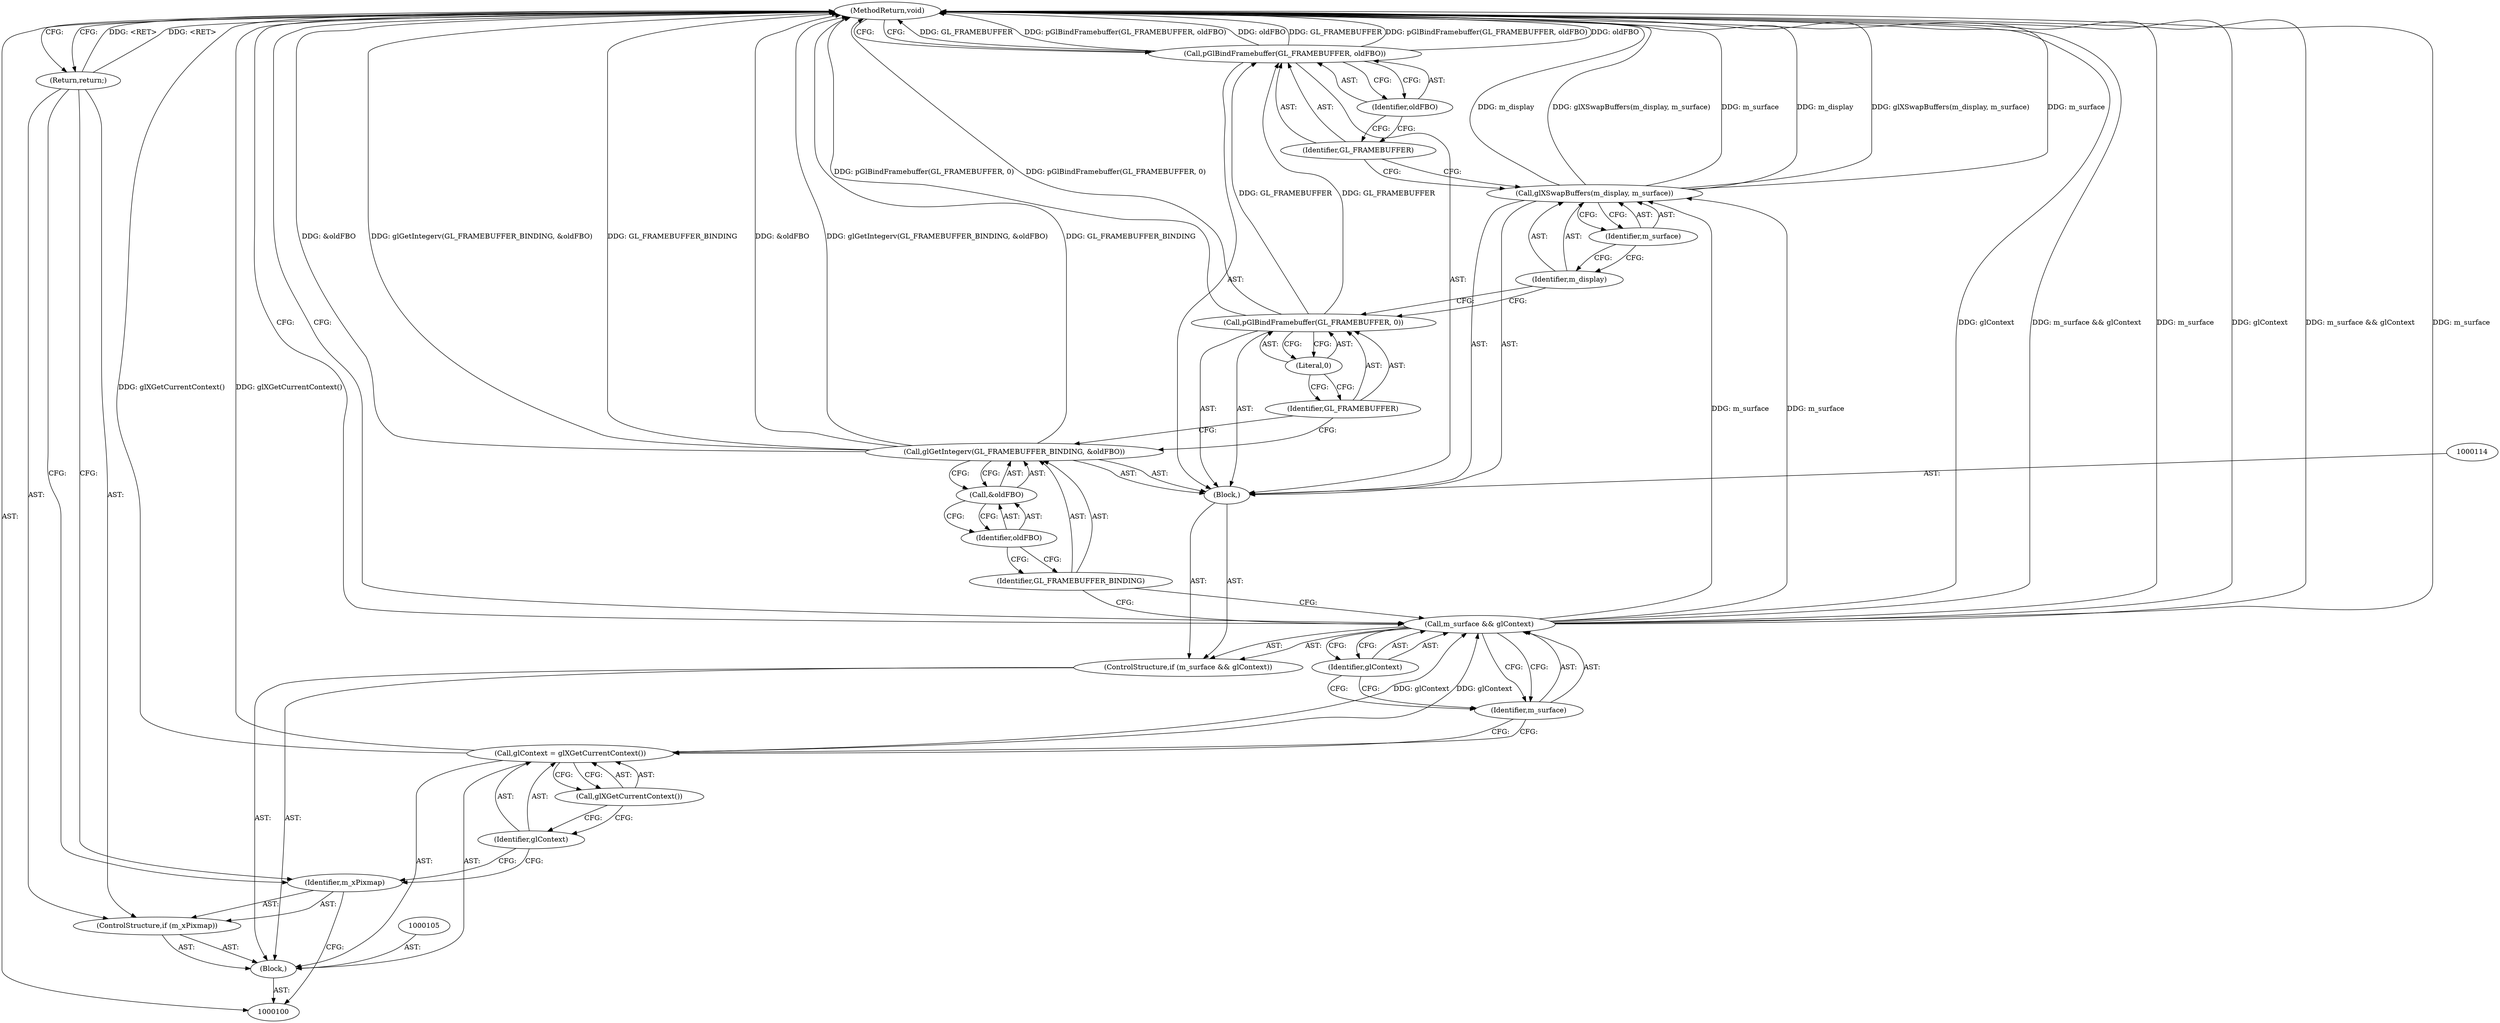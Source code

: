 digraph "0_Chrome_4da7eefcaad044a6f919947a2a0e3d4fed87834c_6" {
"1000128" [label="(MethodReturn,void)"];
"1000115" [label="(Call,glGetIntegerv(GL_FRAMEBUFFER_BINDING, &oldFBO))"];
"1000116" [label="(Identifier,GL_FRAMEBUFFER_BINDING)"];
"1000117" [label="(Call,&oldFBO)"];
"1000118" [label="(Identifier,oldFBO)"];
"1000119" [label="(Call,pGlBindFramebuffer(GL_FRAMEBUFFER, 0))"];
"1000120" [label="(Identifier,GL_FRAMEBUFFER)"];
"1000121" [label="(Literal,0)"];
"1000122" [label="(Call,glXSwapBuffers(m_display, m_surface))"];
"1000123" [label="(Identifier,m_display)"];
"1000124" [label="(Identifier,m_surface)"];
"1000125" [label="(Call,pGlBindFramebuffer(GL_FRAMEBUFFER, oldFBO))"];
"1000126" [label="(Identifier,GL_FRAMEBUFFER)"];
"1000127" [label="(Identifier,oldFBO)"];
"1000101" [label="(Block,)"];
"1000103" [label="(Identifier,m_xPixmap)"];
"1000102" [label="(ControlStructure,if (m_xPixmap))"];
"1000104" [label="(Return,return;)"];
"1000106" [label="(Call,glContext = glXGetCurrentContext())"];
"1000107" [label="(Identifier,glContext)"];
"1000108" [label="(Call,glXGetCurrentContext())"];
"1000110" [label="(Call,m_surface && glContext)"];
"1000111" [label="(Identifier,m_surface)"];
"1000112" [label="(Identifier,glContext)"];
"1000109" [label="(ControlStructure,if (m_surface && glContext))"];
"1000113" [label="(Block,)"];
"1000128" -> "1000100"  [label="AST: "];
"1000128" -> "1000104"  [label="CFG: "];
"1000128" -> "1000125"  [label="CFG: "];
"1000128" -> "1000110"  [label="CFG: "];
"1000115" -> "1000128"  [label="DDG: &oldFBO"];
"1000115" -> "1000128"  [label="DDG: glGetIntegerv(GL_FRAMEBUFFER_BINDING, &oldFBO)"];
"1000115" -> "1000128"  [label="DDG: GL_FRAMEBUFFER_BINDING"];
"1000125" -> "1000128"  [label="DDG: GL_FRAMEBUFFER"];
"1000125" -> "1000128"  [label="DDG: pGlBindFramebuffer(GL_FRAMEBUFFER, oldFBO)"];
"1000125" -> "1000128"  [label="DDG: oldFBO"];
"1000106" -> "1000128"  [label="DDG: glXGetCurrentContext()"];
"1000122" -> "1000128"  [label="DDG: m_display"];
"1000122" -> "1000128"  [label="DDG: glXSwapBuffers(m_display, m_surface)"];
"1000122" -> "1000128"  [label="DDG: m_surface"];
"1000110" -> "1000128"  [label="DDG: glContext"];
"1000110" -> "1000128"  [label="DDG: m_surface && glContext"];
"1000110" -> "1000128"  [label="DDG: m_surface"];
"1000119" -> "1000128"  [label="DDG: pGlBindFramebuffer(GL_FRAMEBUFFER, 0)"];
"1000104" -> "1000128"  [label="DDG: <RET>"];
"1000115" -> "1000113"  [label="AST: "];
"1000115" -> "1000117"  [label="CFG: "];
"1000116" -> "1000115"  [label="AST: "];
"1000117" -> "1000115"  [label="AST: "];
"1000120" -> "1000115"  [label="CFG: "];
"1000115" -> "1000128"  [label="DDG: &oldFBO"];
"1000115" -> "1000128"  [label="DDG: glGetIntegerv(GL_FRAMEBUFFER_BINDING, &oldFBO)"];
"1000115" -> "1000128"  [label="DDG: GL_FRAMEBUFFER_BINDING"];
"1000116" -> "1000115"  [label="AST: "];
"1000116" -> "1000110"  [label="CFG: "];
"1000118" -> "1000116"  [label="CFG: "];
"1000117" -> "1000115"  [label="AST: "];
"1000117" -> "1000118"  [label="CFG: "];
"1000118" -> "1000117"  [label="AST: "];
"1000115" -> "1000117"  [label="CFG: "];
"1000118" -> "1000117"  [label="AST: "];
"1000118" -> "1000116"  [label="CFG: "];
"1000117" -> "1000118"  [label="CFG: "];
"1000119" -> "1000113"  [label="AST: "];
"1000119" -> "1000121"  [label="CFG: "];
"1000120" -> "1000119"  [label="AST: "];
"1000121" -> "1000119"  [label="AST: "];
"1000123" -> "1000119"  [label="CFG: "];
"1000119" -> "1000128"  [label="DDG: pGlBindFramebuffer(GL_FRAMEBUFFER, 0)"];
"1000119" -> "1000125"  [label="DDG: GL_FRAMEBUFFER"];
"1000120" -> "1000119"  [label="AST: "];
"1000120" -> "1000115"  [label="CFG: "];
"1000121" -> "1000120"  [label="CFG: "];
"1000121" -> "1000119"  [label="AST: "];
"1000121" -> "1000120"  [label="CFG: "];
"1000119" -> "1000121"  [label="CFG: "];
"1000122" -> "1000113"  [label="AST: "];
"1000122" -> "1000124"  [label="CFG: "];
"1000123" -> "1000122"  [label="AST: "];
"1000124" -> "1000122"  [label="AST: "];
"1000126" -> "1000122"  [label="CFG: "];
"1000122" -> "1000128"  [label="DDG: m_display"];
"1000122" -> "1000128"  [label="DDG: glXSwapBuffers(m_display, m_surface)"];
"1000122" -> "1000128"  [label="DDG: m_surface"];
"1000110" -> "1000122"  [label="DDG: m_surface"];
"1000123" -> "1000122"  [label="AST: "];
"1000123" -> "1000119"  [label="CFG: "];
"1000124" -> "1000123"  [label="CFG: "];
"1000124" -> "1000122"  [label="AST: "];
"1000124" -> "1000123"  [label="CFG: "];
"1000122" -> "1000124"  [label="CFG: "];
"1000125" -> "1000113"  [label="AST: "];
"1000125" -> "1000127"  [label="CFG: "];
"1000126" -> "1000125"  [label="AST: "];
"1000127" -> "1000125"  [label="AST: "];
"1000128" -> "1000125"  [label="CFG: "];
"1000125" -> "1000128"  [label="DDG: GL_FRAMEBUFFER"];
"1000125" -> "1000128"  [label="DDG: pGlBindFramebuffer(GL_FRAMEBUFFER, oldFBO)"];
"1000125" -> "1000128"  [label="DDG: oldFBO"];
"1000119" -> "1000125"  [label="DDG: GL_FRAMEBUFFER"];
"1000126" -> "1000125"  [label="AST: "];
"1000126" -> "1000122"  [label="CFG: "];
"1000127" -> "1000126"  [label="CFG: "];
"1000127" -> "1000125"  [label="AST: "];
"1000127" -> "1000126"  [label="CFG: "];
"1000125" -> "1000127"  [label="CFG: "];
"1000101" -> "1000100"  [label="AST: "];
"1000102" -> "1000101"  [label="AST: "];
"1000105" -> "1000101"  [label="AST: "];
"1000106" -> "1000101"  [label="AST: "];
"1000109" -> "1000101"  [label="AST: "];
"1000103" -> "1000102"  [label="AST: "];
"1000103" -> "1000100"  [label="CFG: "];
"1000104" -> "1000103"  [label="CFG: "];
"1000107" -> "1000103"  [label="CFG: "];
"1000102" -> "1000101"  [label="AST: "];
"1000103" -> "1000102"  [label="AST: "];
"1000104" -> "1000102"  [label="AST: "];
"1000104" -> "1000102"  [label="AST: "];
"1000104" -> "1000103"  [label="CFG: "];
"1000128" -> "1000104"  [label="CFG: "];
"1000104" -> "1000128"  [label="DDG: <RET>"];
"1000106" -> "1000101"  [label="AST: "];
"1000106" -> "1000108"  [label="CFG: "];
"1000107" -> "1000106"  [label="AST: "];
"1000108" -> "1000106"  [label="AST: "];
"1000111" -> "1000106"  [label="CFG: "];
"1000106" -> "1000128"  [label="DDG: glXGetCurrentContext()"];
"1000106" -> "1000110"  [label="DDG: glContext"];
"1000107" -> "1000106"  [label="AST: "];
"1000107" -> "1000103"  [label="CFG: "];
"1000108" -> "1000107"  [label="CFG: "];
"1000108" -> "1000106"  [label="AST: "];
"1000108" -> "1000107"  [label="CFG: "];
"1000106" -> "1000108"  [label="CFG: "];
"1000110" -> "1000109"  [label="AST: "];
"1000110" -> "1000111"  [label="CFG: "];
"1000110" -> "1000112"  [label="CFG: "];
"1000111" -> "1000110"  [label="AST: "];
"1000112" -> "1000110"  [label="AST: "];
"1000116" -> "1000110"  [label="CFG: "];
"1000128" -> "1000110"  [label="CFG: "];
"1000110" -> "1000128"  [label="DDG: glContext"];
"1000110" -> "1000128"  [label="DDG: m_surface && glContext"];
"1000110" -> "1000128"  [label="DDG: m_surface"];
"1000106" -> "1000110"  [label="DDG: glContext"];
"1000110" -> "1000122"  [label="DDG: m_surface"];
"1000111" -> "1000110"  [label="AST: "];
"1000111" -> "1000106"  [label="CFG: "];
"1000112" -> "1000111"  [label="CFG: "];
"1000110" -> "1000111"  [label="CFG: "];
"1000112" -> "1000110"  [label="AST: "];
"1000112" -> "1000111"  [label="CFG: "];
"1000110" -> "1000112"  [label="CFG: "];
"1000109" -> "1000101"  [label="AST: "];
"1000110" -> "1000109"  [label="AST: "];
"1000113" -> "1000109"  [label="AST: "];
"1000113" -> "1000109"  [label="AST: "];
"1000114" -> "1000113"  [label="AST: "];
"1000115" -> "1000113"  [label="AST: "];
"1000119" -> "1000113"  [label="AST: "];
"1000122" -> "1000113"  [label="AST: "];
"1000125" -> "1000113"  [label="AST: "];
}
